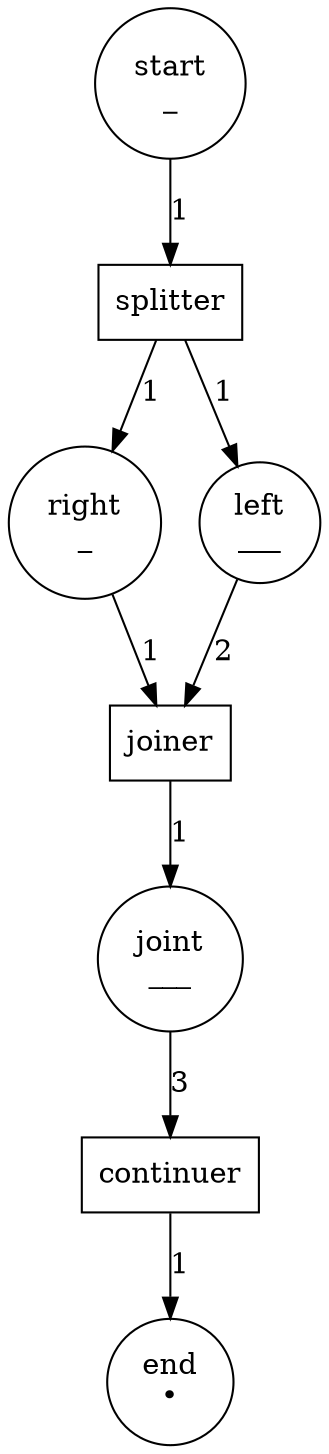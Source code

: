 digraph G {
0 [label="right\n_\n" shape=circle]
1 [label="left\n___\n" shape=circle]
2 [label="end\n•\n" shape=circle]
3 [label="continuer" shape=box]
4 [label="joiner" shape=box]
5 [label="start\n_\n" shape=circle]
6 [label="splitter" shape=box]
7 [label="joint\n___\n" shape=circle]

0 -> 4 [label="1" ] 
1 -> 4 [label="2" ] 
3 -> 2 [label="1" ] 
4 -> 7 [label="1" ] 
5 -> 6 [label="1" ] 
6 -> 1 [label="1" ] 
6 -> 0 [label="1" ] 
7 -> 3 [label="3" ] 
}
